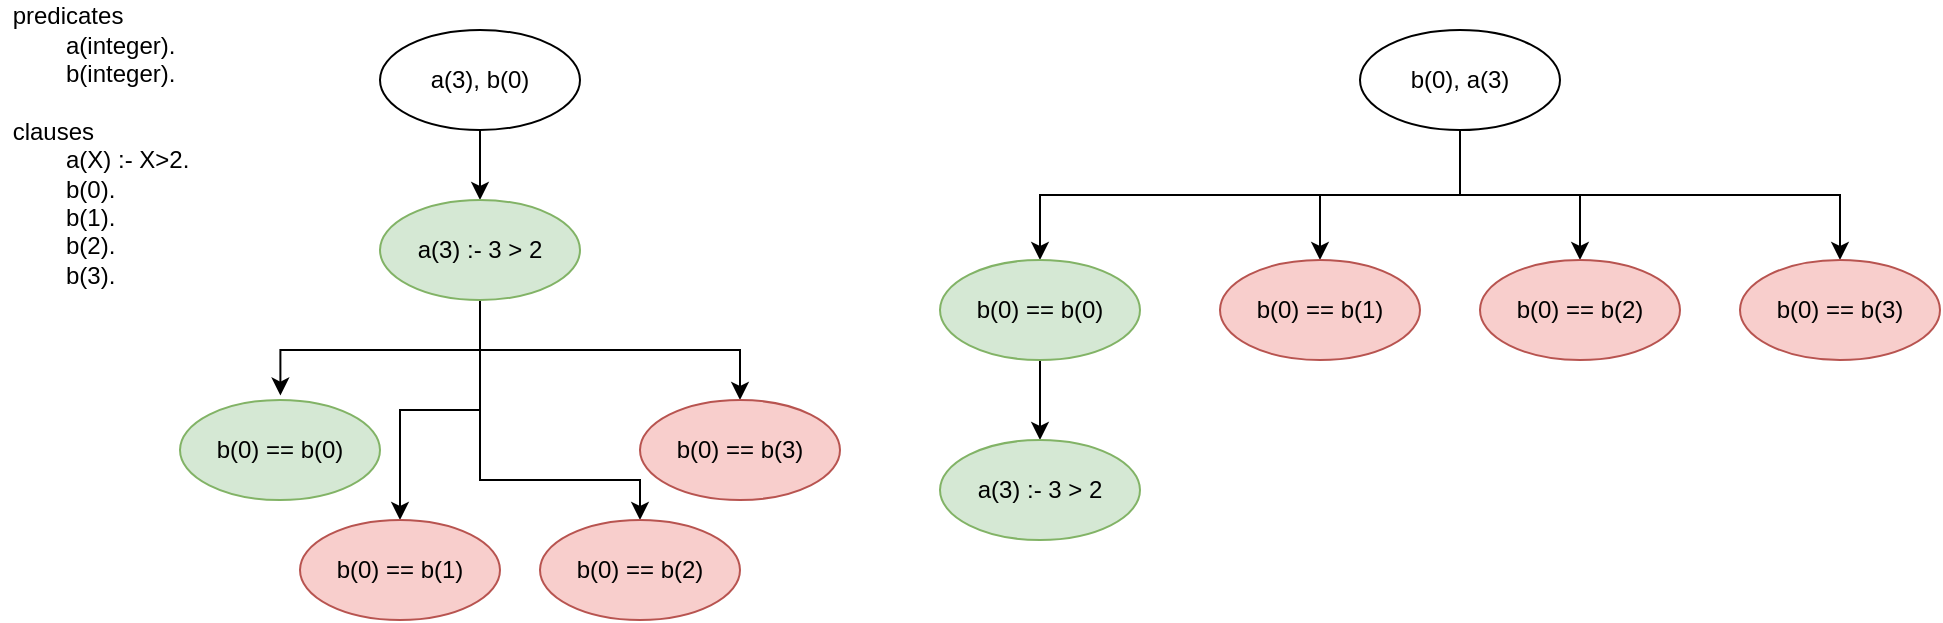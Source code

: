 <mxfile version="12.4.2" type="device" pages="2"><diagram id="HdUD_D5erIuGPwMB71Wu" name="same"><mxGraphModel dx="1072" dy="792" grid="1" gridSize="10" guides="1" tooltips="1" connect="1" arrows="1" fold="1" page="1" pageScale="1" pageWidth="827" pageHeight="1169" math="0" shadow="0"><root><mxCell id="0"/><mxCell id="1" parent="0"/><mxCell id="jefqo4Q1V9ut4dIa6i4S-20" style="edgeStyle=orthogonalEdgeStyle;rounded=0;orthogonalLoop=1;jettySize=auto;html=1;exitX=0.5;exitY=1;exitDx=0;exitDy=0;entryX=0.5;entryY=0;entryDx=0;entryDy=0;" parent="1" source="jefqo4Q1V9ut4dIa6i4S-2" target="jefqo4Q1V9ut4dIa6i4S-5" edge="1"><mxGeometry relative="1" as="geometry"/></mxCell><mxCell id="jefqo4Q1V9ut4dIa6i4S-2" value="a(3), b(0)" style="ellipse;whiteSpace=wrap;html=1;" parent="1" vertex="1"><mxGeometry x="210" y="95" width="100" height="50" as="geometry"/></mxCell><mxCell id="jefqo4Q1V9ut4dIa6i4S-15" style="edgeStyle=orthogonalEdgeStyle;rounded=0;orthogonalLoop=1;jettySize=auto;html=1;exitX=0.5;exitY=1;exitDx=0;exitDy=0;entryX=0.502;entryY=-0.044;entryDx=0;entryDy=0;entryPerimeter=0;" parent="1" source="jefqo4Q1V9ut4dIa6i4S-5" target="jefqo4Q1V9ut4dIa6i4S-11" edge="1"><mxGeometry relative="1" as="geometry"/></mxCell><mxCell id="jefqo4Q1V9ut4dIa6i4S-16" style="edgeStyle=orthogonalEdgeStyle;rounded=0;orthogonalLoop=1;jettySize=auto;html=1;exitX=0.5;exitY=1;exitDx=0;exitDy=0;entryX=0.5;entryY=0;entryDx=0;entryDy=0;" parent="1" source="jefqo4Q1V9ut4dIa6i4S-5" target="jefqo4Q1V9ut4dIa6i4S-13" edge="1"><mxGeometry relative="1" as="geometry"/></mxCell><mxCell id="jefqo4Q1V9ut4dIa6i4S-17" style="edgeStyle=orthogonalEdgeStyle;rounded=0;orthogonalLoop=1;jettySize=auto;html=1;exitX=0.5;exitY=1;exitDx=0;exitDy=0;entryX=0.5;entryY=0;entryDx=0;entryDy=0;" parent="1" source="jefqo4Q1V9ut4dIa6i4S-5" target="jefqo4Q1V9ut4dIa6i4S-14" edge="1"><mxGeometry relative="1" as="geometry"><Array as="points"><mxPoint x="260" y="320"/><mxPoint x="340" y="320"/></Array></mxGeometry></mxCell><mxCell id="jefqo4Q1V9ut4dIa6i4S-18" style="edgeStyle=orthogonalEdgeStyle;rounded=0;orthogonalLoop=1;jettySize=auto;html=1;exitX=0.5;exitY=1;exitDx=0;exitDy=0;entryX=0.5;entryY=0;entryDx=0;entryDy=0;" parent="1" source="jefqo4Q1V9ut4dIa6i4S-5" target="jefqo4Q1V9ut4dIa6i4S-12" edge="1"><mxGeometry relative="1" as="geometry"/></mxCell><mxCell id="jefqo4Q1V9ut4dIa6i4S-5" value="a(3) :- 3 &amp;gt; 2" style="ellipse;whiteSpace=wrap;html=1;fillColor=#d5e8d4;strokeColor=#82b366;" parent="1" vertex="1"><mxGeometry x="210" y="180" width="100" height="50" as="geometry"/></mxCell><mxCell id="jefqo4Q1V9ut4dIa6i4S-11" value="b(0) == b(0)" style="ellipse;whiteSpace=wrap;html=1;fillColor=#d5e8d4;strokeColor=#82b366;" parent="1" vertex="1"><mxGeometry x="110" y="280" width="100" height="50" as="geometry"/></mxCell><mxCell id="jefqo4Q1V9ut4dIa6i4S-12" value="b(0) == b(3)" style="ellipse;whiteSpace=wrap;html=1;fillColor=#f8cecc;strokeColor=#b85450;" parent="1" vertex="1"><mxGeometry x="340" y="280" width="100" height="50" as="geometry"/></mxCell><mxCell id="jefqo4Q1V9ut4dIa6i4S-13" value="b(0) == b(1)" style="ellipse;whiteSpace=wrap;html=1;fillColor=#f8cecc;strokeColor=#b85450;" parent="1" vertex="1"><mxGeometry x="170" y="340" width="100" height="50" as="geometry"/></mxCell><mxCell id="jefqo4Q1V9ut4dIa6i4S-14" value="b(0) == b(2)" style="ellipse;whiteSpace=wrap;html=1;fillColor=#f8cecc;strokeColor=#b85450;" parent="1" vertex="1"><mxGeometry x="290" y="340" width="100" height="50" as="geometry"/></mxCell><mxCell id="jefqo4Q1V9ut4dIa6i4S-19" value="&lt;div style=&quot;text-align: left&quot;&gt;predicates&lt;/div&gt;&lt;div style=&quot;text-align: left&quot;&gt;&lt;span style=&quot;white-space: pre&quot;&gt;&#9;&lt;/span&gt;a(integer).&lt;/div&gt;&lt;div style=&quot;text-align: left&quot;&gt;&lt;span style=&quot;white-space: pre&quot;&gt;&#9;&lt;/span&gt;b(integer).&lt;/div&gt;&lt;div style=&quot;text-align: left&quot;&gt;&lt;span&gt;&lt;br&gt;&lt;/span&gt;&lt;/div&gt;&lt;div style=&quot;text-align: left&quot;&gt;&lt;span&gt;clauses&lt;/span&gt;&lt;/div&gt;&lt;div style=&quot;text-align: left&quot;&gt;&lt;span style=&quot;white-space: pre&quot;&gt;&#9;&lt;/span&gt;a(X) :- X&amp;gt;2.&lt;/div&gt;&lt;div style=&quot;text-align: left&quot;&gt;&lt;span style=&quot;white-space: pre&quot;&gt;&#9;&lt;/span&gt;b(0).&lt;/div&gt;&lt;div style=&quot;text-align: left&quot;&gt;&lt;span style=&quot;white-space: pre&quot;&gt;&#9;&lt;/span&gt;b(1).&lt;/div&gt;&lt;div style=&quot;text-align: left&quot;&gt;&lt;span style=&quot;white-space: pre&quot;&gt;&#9;&lt;/span&gt;b(2).&lt;/div&gt;&lt;div style=&quot;text-align: left&quot;&gt;&lt;span style=&quot;white-space: pre&quot;&gt;&#9;&lt;/span&gt;b(3).&lt;/div&gt;&lt;div style=&quot;text-align: left&quot;&gt;&lt;span style=&quot;white-space: pre&quot;&gt;&#9;&lt;/span&gt;&lt;br&gt;&lt;/div&gt;" style="text;html=1;align=center;verticalAlign=middle;resizable=0;points=[];;autosize=1;" parent="1" vertex="1"><mxGeometry x="20" y="80" width="100" height="160" as="geometry"/></mxCell><mxCell id="jefqo4Q1V9ut4dIa6i4S-28" style="edgeStyle=orthogonalEdgeStyle;rounded=0;orthogonalLoop=1;jettySize=auto;html=1;exitX=0.5;exitY=1;exitDx=0;exitDy=0;entryX=0.5;entryY=0;entryDx=0;entryDy=0;" parent="1" source="jefqo4Q1V9ut4dIa6i4S-22" target="jefqo4Q1V9ut4dIa6i4S-23" edge="1"><mxGeometry relative="1" as="geometry"/></mxCell><mxCell id="jefqo4Q1V9ut4dIa6i4S-29" style="edgeStyle=orthogonalEdgeStyle;rounded=0;orthogonalLoop=1;jettySize=auto;html=1;exitX=0.5;exitY=1;exitDx=0;exitDy=0;entryX=0.5;entryY=0;entryDx=0;entryDy=0;" parent="1" source="jefqo4Q1V9ut4dIa6i4S-22" target="jefqo4Q1V9ut4dIa6i4S-24" edge="1"><mxGeometry relative="1" as="geometry"/></mxCell><mxCell id="jefqo4Q1V9ut4dIa6i4S-31" style="edgeStyle=orthogonalEdgeStyle;rounded=0;orthogonalLoop=1;jettySize=auto;html=1;exitX=0.5;exitY=1;exitDx=0;exitDy=0;entryX=0.5;entryY=0;entryDx=0;entryDy=0;" parent="1" source="jefqo4Q1V9ut4dIa6i4S-22" target="jefqo4Q1V9ut4dIa6i4S-25" edge="1"><mxGeometry relative="1" as="geometry"/></mxCell><mxCell id="jefqo4Q1V9ut4dIa6i4S-32" style="edgeStyle=orthogonalEdgeStyle;rounded=0;orthogonalLoop=1;jettySize=auto;html=1;exitX=0.5;exitY=1;exitDx=0;exitDy=0;entryX=0.5;entryY=0;entryDx=0;entryDy=0;" parent="1" source="jefqo4Q1V9ut4dIa6i4S-22" target="jefqo4Q1V9ut4dIa6i4S-26" edge="1"><mxGeometry relative="1" as="geometry"/></mxCell><mxCell id="jefqo4Q1V9ut4dIa6i4S-22" value="b(0), a(3)" style="ellipse;whiteSpace=wrap;html=1;" parent="1" vertex="1"><mxGeometry x="700" y="95" width="100" height="50" as="geometry"/></mxCell><mxCell id="jefqo4Q1V9ut4dIa6i4S-30" style="edgeStyle=orthogonalEdgeStyle;rounded=0;orthogonalLoop=1;jettySize=auto;html=1;exitX=0.5;exitY=1;exitDx=0;exitDy=0;entryX=0.5;entryY=0;entryDx=0;entryDy=0;" parent="1" source="jefqo4Q1V9ut4dIa6i4S-23" target="jefqo4Q1V9ut4dIa6i4S-27" edge="1"><mxGeometry relative="1" as="geometry"/></mxCell><mxCell id="jefqo4Q1V9ut4dIa6i4S-23" value="b(0) == b(0)" style="ellipse;whiteSpace=wrap;html=1;fillColor=#d5e8d4;strokeColor=#82b366;" parent="1" vertex="1"><mxGeometry x="490" y="210" width="100" height="50" as="geometry"/></mxCell><mxCell id="jefqo4Q1V9ut4dIa6i4S-24" value="b(0) == b(1)" style="ellipse;whiteSpace=wrap;html=1;fillColor=#f8cecc;strokeColor=#b85450;" parent="1" vertex="1"><mxGeometry x="630" y="210" width="100" height="50" as="geometry"/></mxCell><mxCell id="jefqo4Q1V9ut4dIa6i4S-25" value="b(0) == b(2)" style="ellipse;whiteSpace=wrap;html=1;fillColor=#f8cecc;strokeColor=#b85450;" parent="1" vertex="1"><mxGeometry x="760" y="210" width="100" height="50" as="geometry"/></mxCell><mxCell id="jefqo4Q1V9ut4dIa6i4S-26" value="b(0) == b(3)" style="ellipse;whiteSpace=wrap;html=1;fillColor=#f8cecc;strokeColor=#b85450;" parent="1" vertex="1"><mxGeometry x="890" y="210" width="100" height="50" as="geometry"/></mxCell><mxCell id="jefqo4Q1V9ut4dIa6i4S-27" value="a(3) :- 3 &amp;gt; 2" style="ellipse;whiteSpace=wrap;html=1;fillColor=#d5e8d4;strokeColor=#82b366;" parent="1" vertex="1"><mxGeometry x="490" y="300" width="100" height="50" as="geometry"/></mxCell></root></mxGraphModel></diagram><diagram id="hW7vbxSP1l5mKHXLCw8v" name="different"><mxGraphModel dx="1072" dy="792" grid="1" gridSize="10" guides="1" tooltips="1" connect="1" arrows="1" fold="1" page="1" pageScale="1" pageWidth="827" pageHeight="1169" math="0" shadow="0"><root><mxCell id="Wez-drhEjS3aLQt6pfon-0"/><mxCell id="Wez-drhEjS3aLQt6pfon-1" parent="Wez-drhEjS3aLQt6pfon-0"/><mxCell id="Sdvdwo7Po6uaaYMW8lt--0" style="edgeStyle=orthogonalEdgeStyle;rounded=0;orthogonalLoop=1;jettySize=auto;html=1;exitX=0.5;exitY=1;exitDx=0;exitDy=0;entryX=0.5;entryY=0;entryDx=0;entryDy=0;" parent="Wez-drhEjS3aLQt6pfon-1" source="Sdvdwo7Po6uaaYMW8lt--1" target="Sdvdwo7Po6uaaYMW8lt--2" edge="1"><mxGeometry relative="1" as="geometry"/></mxCell><mxCell id="Sdvdwo7Po6uaaYMW8lt--1" value="a(0), b(0)" style="ellipse;whiteSpace=wrap;html=1;" parent="Wez-drhEjS3aLQt6pfon-1" vertex="1"><mxGeometry x="210" y="228.86" width="100" height="50" as="geometry"/></mxCell><mxCell id="Sdvdwo7Po6uaaYMW8lt--2" value="a(0) :- 0 &amp;gt; 2" style="ellipse;whiteSpace=wrap;html=1;fillColor=#f8cecc;strokeColor=#b85450;" parent="Wez-drhEjS3aLQt6pfon-1" vertex="1"><mxGeometry x="210" y="343.86" width="100" height="50" as="geometry"/></mxCell><mxCell id="Sdvdwo7Po6uaaYMW8lt--3" style="edgeStyle=orthogonalEdgeStyle;rounded=0;orthogonalLoop=1;jettySize=auto;html=1;exitX=0.5;exitY=1;exitDx=0;exitDy=0;entryX=0.5;entryY=0;entryDx=0;entryDy=0;" parent="Wez-drhEjS3aLQt6pfon-1" source="Sdvdwo7Po6uaaYMW8lt--7" target="Sdvdwo7Po6uaaYMW8lt--9" edge="1"><mxGeometry relative="1" as="geometry"/></mxCell><mxCell id="Sdvdwo7Po6uaaYMW8lt--4" style="edgeStyle=orthogonalEdgeStyle;rounded=0;orthogonalLoop=1;jettySize=auto;html=1;exitX=0.5;exitY=1;exitDx=0;exitDy=0;entryX=0.5;entryY=0;entryDx=0;entryDy=0;" parent="Wez-drhEjS3aLQt6pfon-1" source="Sdvdwo7Po6uaaYMW8lt--7" target="Sdvdwo7Po6uaaYMW8lt--10" edge="1"><mxGeometry relative="1" as="geometry"/></mxCell><mxCell id="Sdvdwo7Po6uaaYMW8lt--5" style="edgeStyle=orthogonalEdgeStyle;rounded=0;orthogonalLoop=1;jettySize=auto;html=1;exitX=0.5;exitY=1;exitDx=0;exitDy=0;entryX=0.5;entryY=0;entryDx=0;entryDy=0;" parent="Wez-drhEjS3aLQt6pfon-1" source="Sdvdwo7Po6uaaYMW8lt--7" target="Sdvdwo7Po6uaaYMW8lt--11" edge="1"><mxGeometry relative="1" as="geometry"/></mxCell><mxCell id="Sdvdwo7Po6uaaYMW8lt--6" style="edgeStyle=orthogonalEdgeStyle;rounded=0;orthogonalLoop=1;jettySize=auto;html=1;exitX=0.5;exitY=1;exitDx=0;exitDy=0;entryX=0.5;entryY=0;entryDx=0;entryDy=0;" parent="Wez-drhEjS3aLQt6pfon-1" source="Sdvdwo7Po6uaaYMW8lt--7" target="Sdvdwo7Po6uaaYMW8lt--12" edge="1"><mxGeometry relative="1" as="geometry"/></mxCell><mxCell id="Sdvdwo7Po6uaaYMW8lt--7" value="b(0), a(0)" style="ellipse;whiteSpace=wrap;html=1;" parent="Wez-drhEjS3aLQt6pfon-1" vertex="1"><mxGeometry x="620" y="228.86" width="100" height="50" as="geometry"/></mxCell><mxCell id="Sdvdwo7Po6uaaYMW8lt--8" style="edgeStyle=orthogonalEdgeStyle;rounded=0;orthogonalLoop=1;jettySize=auto;html=1;exitX=0.5;exitY=1;exitDx=0;exitDy=0;entryX=0.5;entryY=0;entryDx=0;entryDy=0;" parent="Wez-drhEjS3aLQt6pfon-1" source="Sdvdwo7Po6uaaYMW8lt--9" target="Sdvdwo7Po6uaaYMW8lt--13" edge="1"><mxGeometry relative="1" as="geometry"/></mxCell><mxCell id="Sdvdwo7Po6uaaYMW8lt--9" value="b(0) == b(0)" style="ellipse;whiteSpace=wrap;html=1;fillColor=#d5e8d4;strokeColor=#82b366;" parent="Wez-drhEjS3aLQt6pfon-1" vertex="1"><mxGeometry x="410" y="343.86" width="100" height="50" as="geometry"/></mxCell><mxCell id="Sdvdwo7Po6uaaYMW8lt--10" value="b(0) == b(1)" style="ellipse;whiteSpace=wrap;html=1;fillColor=#f8cecc;strokeColor=#b85450;" parent="Wez-drhEjS3aLQt6pfon-1" vertex="1"><mxGeometry x="550" y="343.86" width="100" height="50" as="geometry"/></mxCell><mxCell id="Sdvdwo7Po6uaaYMW8lt--11" value="b(0) == b(2)" style="ellipse;whiteSpace=wrap;html=1;fillColor=#f8cecc;strokeColor=#b85450;" parent="Wez-drhEjS3aLQt6pfon-1" vertex="1"><mxGeometry x="680" y="343.86" width="100" height="50" as="geometry"/></mxCell><mxCell id="Sdvdwo7Po6uaaYMW8lt--12" value="b(0) == b(3)" style="ellipse;whiteSpace=wrap;html=1;fillColor=#f8cecc;strokeColor=#b85450;" parent="Wez-drhEjS3aLQt6pfon-1" vertex="1"><mxGeometry x="810" y="343.86" width="100" height="50" as="geometry"/></mxCell><mxCell id="Sdvdwo7Po6uaaYMW8lt--13" value="a(0) :- 0 &amp;gt; 2" style="ellipse;whiteSpace=wrap;html=1;fillColor=#f8cecc;strokeColor=#b85450;" parent="Wez-drhEjS3aLQt6pfon-1" vertex="1"><mxGeometry x="410" y="428.86" width="100" height="50" as="geometry"/></mxCell><mxCell id="z2DP4goPp7VikW4oyAis-0" value="&lt;div style=&quot;text-align: left&quot;&gt;predicates&lt;/div&gt;&lt;div style=&quot;text-align: left&quot;&gt;&lt;span style=&quot;white-space: pre&quot;&gt;&#9;&lt;/span&gt;a(integer).&lt;/div&gt;&lt;div style=&quot;text-align: left&quot;&gt;&lt;span style=&quot;white-space: pre&quot;&gt;&#9;&lt;/span&gt;b(integer).&lt;/div&gt;&lt;div style=&quot;text-align: left&quot;&gt;&lt;span&gt;&lt;br&gt;&lt;/span&gt;&lt;/div&gt;&lt;div style=&quot;text-align: left&quot;&gt;&lt;span&gt;clauses&lt;/span&gt;&lt;/div&gt;&lt;div style=&quot;text-align: left&quot;&gt;&lt;span style=&quot;white-space: pre&quot;&gt;&#9;&lt;/span&gt;a(X) :- X&amp;gt;2.&lt;/div&gt;&lt;div style=&quot;text-align: left&quot;&gt;&lt;span style=&quot;white-space: pre&quot;&gt;&#9;&lt;/span&gt;b(0).&lt;/div&gt;&lt;div style=&quot;text-align: left&quot;&gt;&lt;span style=&quot;white-space: pre&quot;&gt;&#9;&lt;/span&gt;b(1).&lt;/div&gt;&lt;div style=&quot;text-align: left&quot;&gt;&lt;span style=&quot;white-space: pre&quot;&gt;&#9;&lt;/span&gt;b(2).&lt;/div&gt;&lt;div style=&quot;text-align: left&quot;&gt;&lt;span style=&quot;white-space: pre&quot;&gt;&#9;&lt;/span&gt;b(3).&lt;/div&gt;&lt;div style=&quot;text-align: left&quot;&gt;&lt;span style=&quot;white-space: pre&quot;&gt;&#9;&lt;/span&gt;&lt;br&gt;&lt;/div&gt;" style="text;html=1;align=center;verticalAlign=middle;resizable=0;points=[];;autosize=1;" parent="Wez-drhEjS3aLQt6pfon-1" vertex="1"><mxGeometry x="50" y="233.86" width="100" height="160" as="geometry"/></mxCell></root></mxGraphModel></diagram></mxfile>
